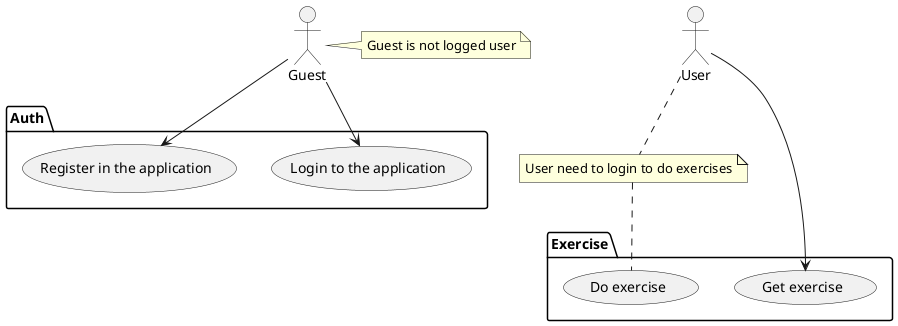 @startuml
actor Guest as guest
actor User as user

note right of guest
    Guest is not logged user
end note

package Auth {
    usecase "Login to the application" as (Login)
    usecase "Register in the application" as (Register)
}

package Exercise {
    usecase "Get exercise" as (Get ex)
    usecase "Do exercise" as (Do ex)
}

guest --> (Login)
guest --> (Register)

user --> (Get ex)
note "User need to login to do exercises" as N1
user .. N1
N1 .. (Do ex)
@enduml